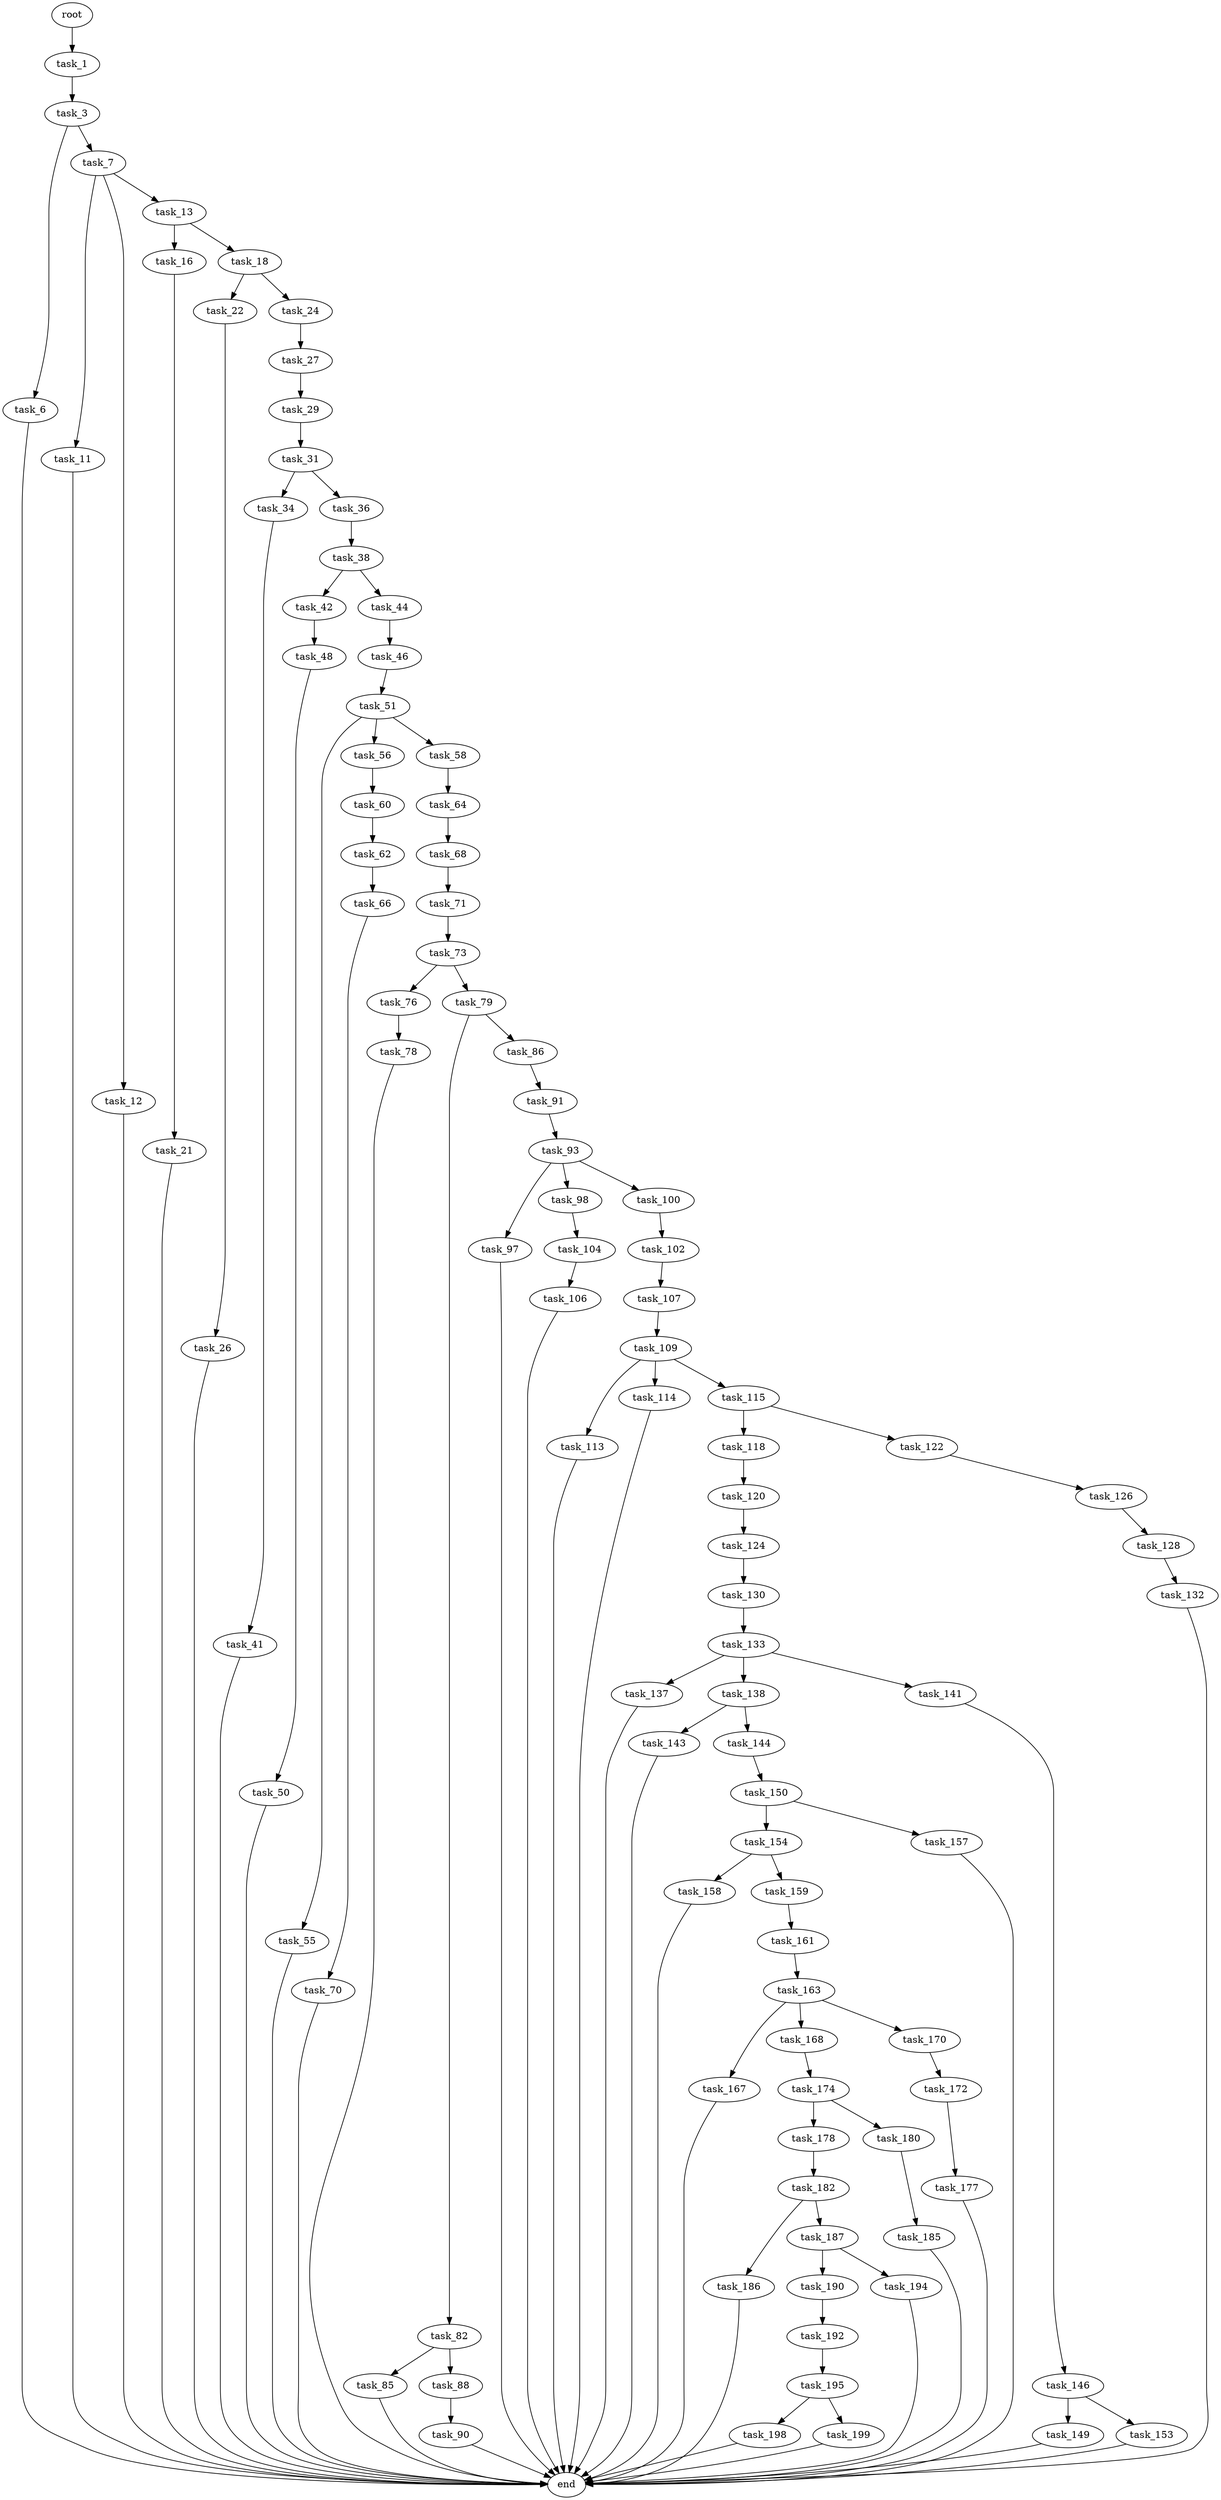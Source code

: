 digraph G {
  root [size="0.000000"];
  task_1 [size="68719476736.000000"];
  task_3 [size="6734677468.000000"];
  task_6 [size="1728295798.000000"];
  task_7 [size="8971900811.000000"];
  end [size="0.000000"];
  task_11 [size="549755813888.000000"];
  task_12 [size="14558771528.000000"];
  task_13 [size="149131767228.000000"];
  task_16 [size="50671013592.000000"];
  task_18 [size="276357311306.000000"];
  task_21 [size="944940494041.000000"];
  task_22 [size="64532304244.000000"];
  task_24 [size="8589934592.000000"];
  task_26 [size="31265284530.000000"];
  task_27 [size="446986678234.000000"];
  task_29 [size="845566009756.000000"];
  task_31 [size="6044427240.000000"];
  task_34 [size="14348416475.000000"];
  task_36 [size="262802328968.000000"];
  task_41 [size="68719476736.000000"];
  task_38 [size="4060432984.000000"];
  task_42 [size="5667258124.000000"];
  task_44 [size="1034390780895.000000"];
  task_48 [size="100401061559.000000"];
  task_46 [size="306227529855.000000"];
  task_51 [size="68719476736.000000"];
  task_50 [size="2561108576.000000"];
  task_55 [size="28661968136.000000"];
  task_56 [size="368293445632.000000"];
  task_58 [size="368293445632.000000"];
  task_60 [size="143626492991.000000"];
  task_64 [size="134217728000.000000"];
  task_62 [size="136083523152.000000"];
  task_66 [size="28991029248.000000"];
  task_68 [size="368293445632.000000"];
  task_70 [size="737930607.000000"];
  task_71 [size="1252916077297.000000"];
  task_73 [size="68719476736.000000"];
  task_76 [size="6386664109.000000"];
  task_79 [size="549755813888.000000"];
  task_78 [size="368293445632.000000"];
  task_82 [size="8891005384.000000"];
  task_86 [size="782757789696.000000"];
  task_85 [size="739290408.000000"];
  task_88 [size="6239119296.000000"];
  task_91 [size="1211112234871.000000"];
  task_90 [size="1058530507397.000000"];
  task_93 [size="322865161563.000000"];
  task_97 [size="134217728000.000000"];
  task_98 [size="148942777812.000000"];
  task_100 [size="231928233984.000000"];
  task_104 [size="214782183662.000000"];
  task_102 [size="2345726224.000000"];
  task_107 [size="16771870117.000000"];
  task_106 [size="134217728000.000000"];
  task_109 [size="401624456159.000000"];
  task_113 [size="47679165466.000000"];
  task_114 [size="225337425565.000000"];
  task_115 [size="153251328818.000000"];
  task_118 [size="257158377216.000000"];
  task_122 [size="29662342768.000000"];
  task_120 [size="20838603291.000000"];
  task_124 [size="4136194321.000000"];
  task_126 [size="25644420214.000000"];
  task_130 [size="468940446260.000000"];
  task_128 [size="5415867616.000000"];
  task_132 [size="231928233984.000000"];
  task_133 [size="10682475220.000000"];
  task_137 [size="134217728000.000000"];
  task_138 [size="444647229312.000000"];
  task_141 [size="6679813960.000000"];
  task_143 [size="2112447210.000000"];
  task_144 [size="13765965289.000000"];
  task_146 [size="3542182880.000000"];
  task_150 [size="231928233984.000000"];
  task_149 [size="3817479632.000000"];
  task_153 [size="9905747919.000000"];
  task_154 [size="549755813888.000000"];
  task_157 [size="29158752214.000000"];
  task_158 [size="782757789696.000000"];
  task_159 [size="20770515441.000000"];
  task_161 [size="782757789696.000000"];
  task_163 [size="307341347714.000000"];
  task_167 [size="194553969144.000000"];
  task_168 [size="68719476736.000000"];
  task_170 [size="28991029248.000000"];
  task_174 [size="25030705030.000000"];
  task_172 [size="762739928600.000000"];
  task_177 [size="189155677390.000000"];
  task_178 [size="231928233984.000000"];
  task_180 [size="313776178372.000000"];
  task_182 [size="15146677012.000000"];
  task_185 [size="39216366212.000000"];
  task_186 [size="120864704695.000000"];
  task_187 [size="202669185178.000000"];
  task_190 [size="8589934592.000000"];
  task_194 [size="29309391906.000000"];
  task_192 [size="1073741824000.000000"];
  task_195 [size="8897439264.000000"];
  task_198 [size="250784326260.000000"];
  task_199 [size="880087487416.000000"];

  root -> task_1 [size="1.000000"];
  task_1 -> task_3 [size="134217728.000000"];
  task_3 -> task_6 [size="134217728.000000"];
  task_3 -> task_7 [size="134217728.000000"];
  task_6 -> end [size="1.000000"];
  task_7 -> task_11 [size="209715200.000000"];
  task_7 -> task_12 [size="209715200.000000"];
  task_7 -> task_13 [size="209715200.000000"];
  task_11 -> end [size="1.000000"];
  task_12 -> end [size="1.000000"];
  task_13 -> task_16 [size="134217728.000000"];
  task_13 -> task_18 [size="134217728.000000"];
  task_16 -> task_21 [size="134217728.000000"];
  task_18 -> task_22 [size="679477248.000000"];
  task_18 -> task_24 [size="679477248.000000"];
  task_21 -> end [size="1.000000"];
  task_22 -> task_26 [size="209715200.000000"];
  task_24 -> task_27 [size="33554432.000000"];
  task_26 -> end [size="1.000000"];
  task_27 -> task_29 [size="411041792.000000"];
  task_29 -> task_31 [size="536870912.000000"];
  task_31 -> task_34 [size="134217728.000000"];
  task_31 -> task_36 [size="134217728.000000"];
  task_34 -> task_41 [size="838860800.000000"];
  task_36 -> task_38 [size="838860800.000000"];
  task_41 -> end [size="1.000000"];
  task_38 -> task_42 [size="209715200.000000"];
  task_38 -> task_44 [size="209715200.000000"];
  task_42 -> task_48 [size="301989888.000000"];
  task_44 -> task_46 [size="838860800.000000"];
  task_48 -> task_50 [size="75497472.000000"];
  task_46 -> task_51 [size="411041792.000000"];
  task_51 -> task_55 [size="134217728.000000"];
  task_51 -> task_56 [size="134217728.000000"];
  task_51 -> task_58 [size="134217728.000000"];
  task_50 -> end [size="1.000000"];
  task_55 -> end [size="1.000000"];
  task_56 -> task_60 [size="411041792.000000"];
  task_58 -> task_64 [size="411041792.000000"];
  task_60 -> task_62 [size="301989888.000000"];
  task_64 -> task_68 [size="209715200.000000"];
  task_62 -> task_66 [size="134217728.000000"];
  task_66 -> task_70 [size="75497472.000000"];
  task_68 -> task_71 [size="411041792.000000"];
  task_70 -> end [size="1.000000"];
  task_71 -> task_73 [size="838860800.000000"];
  task_73 -> task_76 [size="134217728.000000"];
  task_73 -> task_79 [size="134217728.000000"];
  task_76 -> task_78 [size="209715200.000000"];
  task_79 -> task_82 [size="536870912.000000"];
  task_79 -> task_86 [size="536870912.000000"];
  task_78 -> end [size="1.000000"];
  task_82 -> task_85 [size="679477248.000000"];
  task_82 -> task_88 [size="679477248.000000"];
  task_86 -> task_91 [size="679477248.000000"];
  task_85 -> end [size="1.000000"];
  task_88 -> task_90 [size="134217728.000000"];
  task_91 -> task_93 [size="838860800.000000"];
  task_90 -> end [size="1.000000"];
  task_93 -> task_97 [size="679477248.000000"];
  task_93 -> task_98 [size="679477248.000000"];
  task_93 -> task_100 [size="679477248.000000"];
  task_97 -> end [size="1.000000"];
  task_98 -> task_104 [size="134217728.000000"];
  task_100 -> task_102 [size="301989888.000000"];
  task_104 -> task_106 [size="411041792.000000"];
  task_102 -> task_107 [size="209715200.000000"];
  task_107 -> task_109 [size="75497472.000000"];
  task_106 -> end [size="1.000000"];
  task_109 -> task_113 [size="301989888.000000"];
  task_109 -> task_114 [size="301989888.000000"];
  task_109 -> task_115 [size="301989888.000000"];
  task_113 -> end [size="1.000000"];
  task_114 -> end [size="1.000000"];
  task_115 -> task_118 [size="679477248.000000"];
  task_115 -> task_122 [size="679477248.000000"];
  task_118 -> task_120 [size="536870912.000000"];
  task_122 -> task_126 [size="679477248.000000"];
  task_120 -> task_124 [size="33554432.000000"];
  task_124 -> task_130 [size="411041792.000000"];
  task_126 -> task_128 [size="411041792.000000"];
  task_130 -> task_133 [size="536870912.000000"];
  task_128 -> task_132 [size="134217728.000000"];
  task_132 -> end [size="1.000000"];
  task_133 -> task_137 [size="209715200.000000"];
  task_133 -> task_138 [size="209715200.000000"];
  task_133 -> task_141 [size="209715200.000000"];
  task_137 -> end [size="1.000000"];
  task_138 -> task_143 [size="536870912.000000"];
  task_138 -> task_144 [size="536870912.000000"];
  task_141 -> task_146 [size="134217728.000000"];
  task_143 -> end [size="1.000000"];
  task_144 -> task_150 [size="301989888.000000"];
  task_146 -> task_149 [size="75497472.000000"];
  task_146 -> task_153 [size="75497472.000000"];
  task_150 -> task_154 [size="301989888.000000"];
  task_150 -> task_157 [size="301989888.000000"];
  task_149 -> end [size="1.000000"];
  task_153 -> end [size="1.000000"];
  task_154 -> task_158 [size="536870912.000000"];
  task_154 -> task_159 [size="536870912.000000"];
  task_157 -> end [size="1.000000"];
  task_158 -> end [size="1.000000"];
  task_159 -> task_161 [size="411041792.000000"];
  task_161 -> task_163 [size="679477248.000000"];
  task_163 -> task_167 [size="301989888.000000"];
  task_163 -> task_168 [size="301989888.000000"];
  task_163 -> task_170 [size="301989888.000000"];
  task_167 -> end [size="1.000000"];
  task_168 -> task_174 [size="134217728.000000"];
  task_170 -> task_172 [size="75497472.000000"];
  task_174 -> task_178 [size="411041792.000000"];
  task_174 -> task_180 [size="411041792.000000"];
  task_172 -> task_177 [size="536870912.000000"];
  task_177 -> end [size="1.000000"];
  task_178 -> task_182 [size="301989888.000000"];
  task_180 -> task_185 [size="301989888.000000"];
  task_182 -> task_186 [size="679477248.000000"];
  task_182 -> task_187 [size="679477248.000000"];
  task_185 -> end [size="1.000000"];
  task_186 -> end [size="1.000000"];
  task_187 -> task_190 [size="411041792.000000"];
  task_187 -> task_194 [size="411041792.000000"];
  task_190 -> task_192 [size="33554432.000000"];
  task_194 -> end [size="1.000000"];
  task_192 -> task_195 [size="838860800.000000"];
  task_195 -> task_198 [size="301989888.000000"];
  task_195 -> task_199 [size="301989888.000000"];
  task_198 -> end [size="1.000000"];
  task_199 -> end [size="1.000000"];
}

